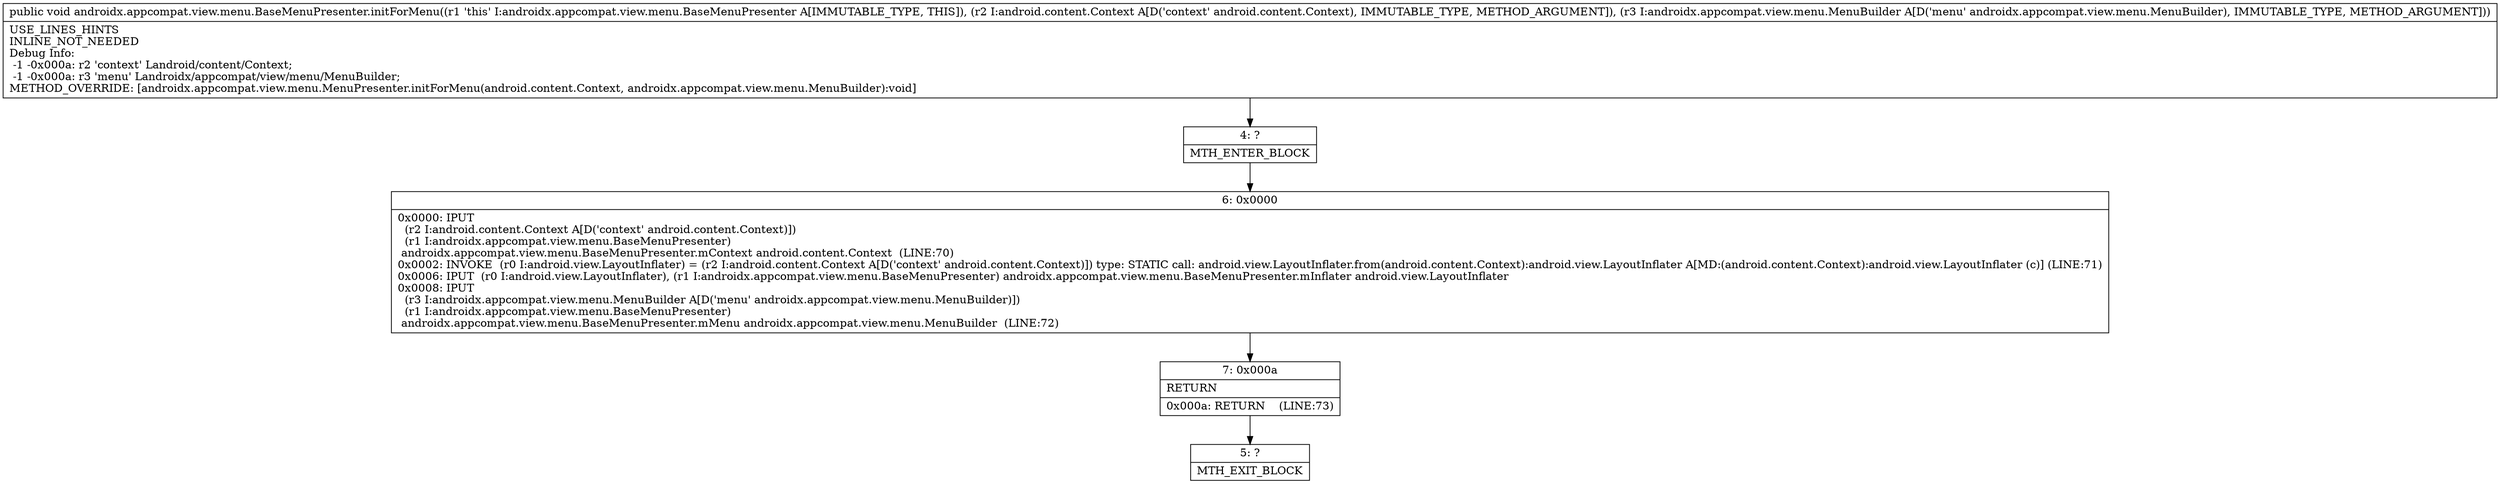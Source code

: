 digraph "CFG forandroidx.appcompat.view.menu.BaseMenuPresenter.initForMenu(Landroid\/content\/Context;Landroidx\/appcompat\/view\/menu\/MenuBuilder;)V" {
Node_4 [shape=record,label="{4\:\ ?|MTH_ENTER_BLOCK\l}"];
Node_6 [shape=record,label="{6\:\ 0x0000|0x0000: IPUT  \l  (r2 I:android.content.Context A[D('context' android.content.Context)])\l  (r1 I:androidx.appcompat.view.menu.BaseMenuPresenter)\l androidx.appcompat.view.menu.BaseMenuPresenter.mContext android.content.Context  (LINE:70)\l0x0002: INVOKE  (r0 I:android.view.LayoutInflater) = (r2 I:android.content.Context A[D('context' android.content.Context)]) type: STATIC call: android.view.LayoutInflater.from(android.content.Context):android.view.LayoutInflater A[MD:(android.content.Context):android.view.LayoutInflater (c)] (LINE:71)\l0x0006: IPUT  (r0 I:android.view.LayoutInflater), (r1 I:androidx.appcompat.view.menu.BaseMenuPresenter) androidx.appcompat.view.menu.BaseMenuPresenter.mInflater android.view.LayoutInflater \l0x0008: IPUT  \l  (r3 I:androidx.appcompat.view.menu.MenuBuilder A[D('menu' androidx.appcompat.view.menu.MenuBuilder)])\l  (r1 I:androidx.appcompat.view.menu.BaseMenuPresenter)\l androidx.appcompat.view.menu.BaseMenuPresenter.mMenu androidx.appcompat.view.menu.MenuBuilder  (LINE:72)\l}"];
Node_7 [shape=record,label="{7\:\ 0x000a|RETURN\l|0x000a: RETURN    (LINE:73)\l}"];
Node_5 [shape=record,label="{5\:\ ?|MTH_EXIT_BLOCK\l}"];
MethodNode[shape=record,label="{public void androidx.appcompat.view.menu.BaseMenuPresenter.initForMenu((r1 'this' I:androidx.appcompat.view.menu.BaseMenuPresenter A[IMMUTABLE_TYPE, THIS]), (r2 I:android.content.Context A[D('context' android.content.Context), IMMUTABLE_TYPE, METHOD_ARGUMENT]), (r3 I:androidx.appcompat.view.menu.MenuBuilder A[D('menu' androidx.appcompat.view.menu.MenuBuilder), IMMUTABLE_TYPE, METHOD_ARGUMENT]))  | USE_LINES_HINTS\lINLINE_NOT_NEEDED\lDebug Info:\l  \-1 \-0x000a: r2 'context' Landroid\/content\/Context;\l  \-1 \-0x000a: r3 'menu' Landroidx\/appcompat\/view\/menu\/MenuBuilder;\lMETHOD_OVERRIDE: [androidx.appcompat.view.menu.MenuPresenter.initForMenu(android.content.Context, androidx.appcompat.view.menu.MenuBuilder):void]\l}"];
MethodNode -> Node_4;Node_4 -> Node_6;
Node_6 -> Node_7;
Node_7 -> Node_5;
}


